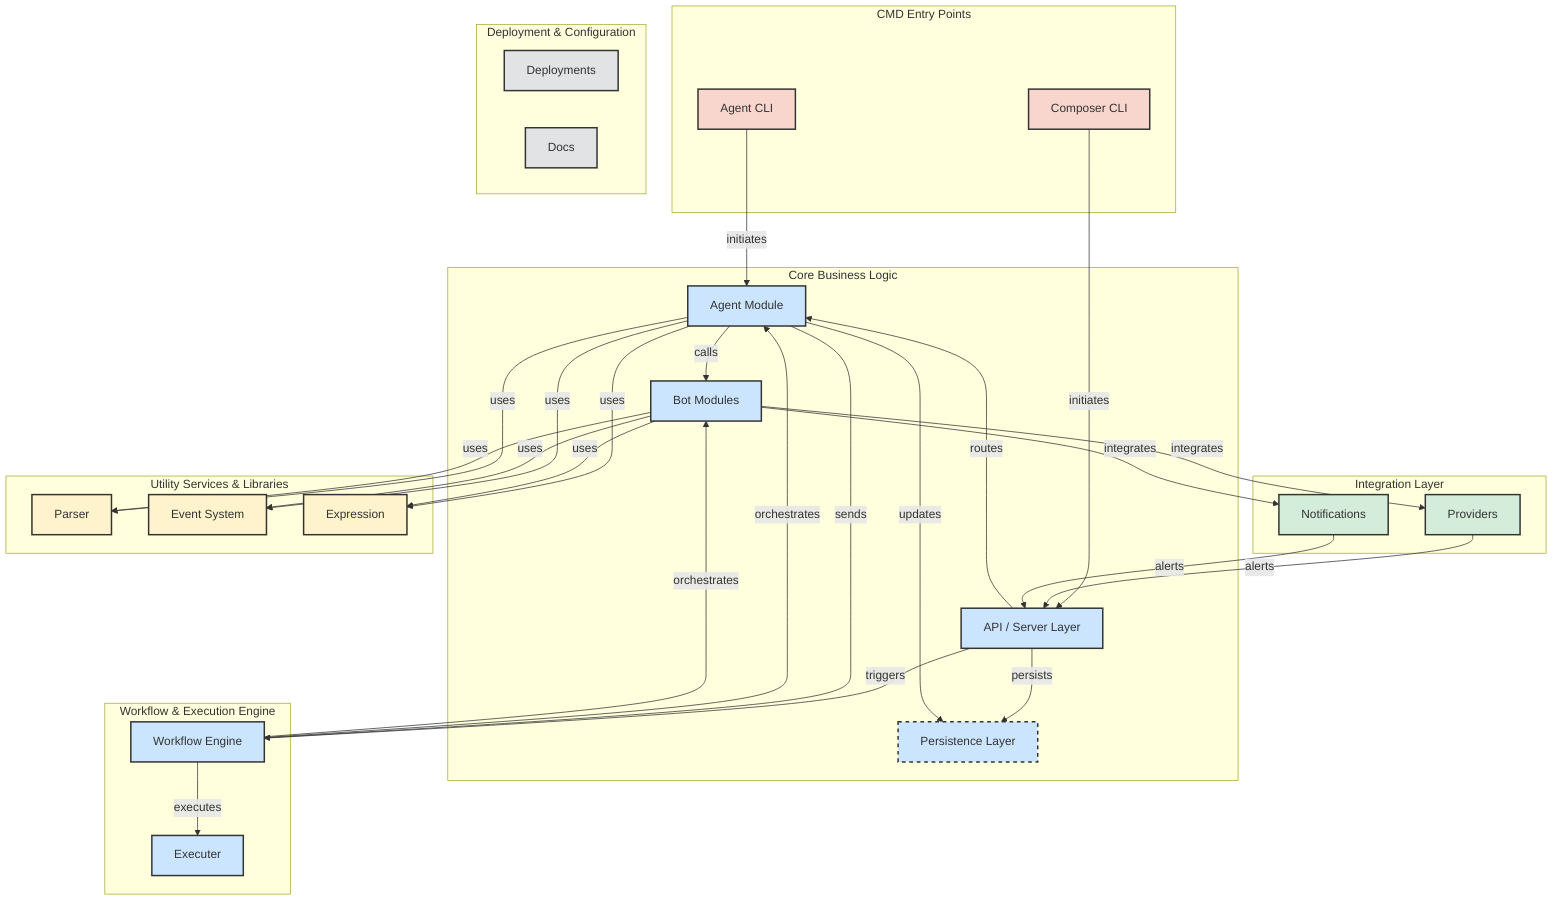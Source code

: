 flowchart TD
    %% CMD Entry Points
    subgraph "CMD Entry Points"
        AgentCLI["Agent CLI"]:::cmd
        ComposerCLI["Composer CLI"]:::cmd
    end

    %% Core Business Logic
    subgraph "Core Business Logic"
        Server["API / Server Layer"]:::internal
        Agents["Agent Module"]:::internal
        Bots["Bot Modules"]:::internal
        Store["Persistence Layer"]:::store
    end

    %% Workflow & Execution Engine
    subgraph "Workflow & Execution Engine"
        WF["Workflow Engine"]:::internal
        EX["Executer"]:::internal
    end

    %% Integration Layer
    subgraph "Integration Layer"
        Providers["Providers"]:::integration
        Notify["Notifications"]:::integration
    end

    %% Utility Services & Libraries
    subgraph "Utility Services & Libraries"
        Parser["Parser"]:::utilities
        Event["Event System"]:::utilities
        Expression["Expression"]:::utilities
    end

    %% Deployment & Configuration
    subgraph "Deployment & Configuration"
        Deployments["Deployments"]:::deploy
        Docs["Docs"]:::deploy
    end

    %% Connections
    AgentCLI -->|"initiates"| Agents
    ComposerCLI -->|"initiates"| Server
    Server -->|"routes"| Agents
    Server -->|"persists"| Store
    Agents -->|"calls"| Bots
    Agents -->|"updates"| Store
    Server -->|"triggers"| WF
    WF -->|"orchestrates"| Agents
    WF -->|"orchestrates"| Bots
    WF -->|"executes"| EX
    Agents -->|"sends"| WF
    Bots -->|"integrates"| Providers
    Bots -->|"integrates"| Notify
    Agents -->|"uses"| Parser
    Agents -->|"uses"| Event
    Agents -->|"uses"| Expression
    Bots -->|"uses"| Parser
    Bots -->|"uses"| Event
    Bots -->|"uses"| Expression
    Providers -->|"alerts"| Server
    Notify -->|"alerts"| Server

    %% Click Events
    click AgentCLI "https://github.com/flowline-io/flowbot/blob/master/cmd/agent/main.go"
    click ComposerCLI "https://github.com/flowline-io/flowbot/blob/master/cmd/composer/main.go"
    click Agents "https://github.com/flowline-io/flowbot/tree/master/internal/agents"
    click Bots "https://github.com/flowline-io/flowbot/tree/master/internal/bots"
    click Server "https://github.com/flowline-io/flowbot/tree/master/internal/server"
    click WF "https://github.com/flowline-io/flowbot/tree/master/internal/workflow"
    click EX "https://github.com/flowline-io/flowbot/tree/master/pkg/executer"
    click Store "https://github.com/flowline-io/flowbot/tree/master/internal/store"
    click Providers "https://github.com/flowline-io/flowbot/tree/master/pkg/providers"
    click Notify "https://github.com/flowline-io/flowbot/tree/master/pkg/notify"
    click Parser "https://github.com/flowline-io/flowbot/tree/master/pkg/parser"
    click Event "https://github.com/flowline-io/flowbot/tree/master/pkg/event"
    click Expression "https://github.com/flowline-io/flowbot/tree/master/pkg/expression"
    click Deployments "https://github.com/flowline-io/flowbot/tree/master/deployments"
    click Docs "https://github.com/flowline-io/flowbot/tree/master/docs"

    %% Styles
    classDef cmd fill:#f9d6cd,stroke:#333,stroke-width:2px;
    classDef internal fill:#cce5ff,stroke:#333,stroke-width:2px;
    classDef integration fill:#d4edda,stroke:#333,stroke-width:2px;
    classDef utilities fill:#fff3cd,stroke:#333,stroke-width:2px;
    classDef deploy fill:#e2e3e5,stroke:#333,stroke-width:2px;
    classDef store fill:#cce5ff,stroke:#333,stroke-width:2px,stroke-dasharray: 5 5;